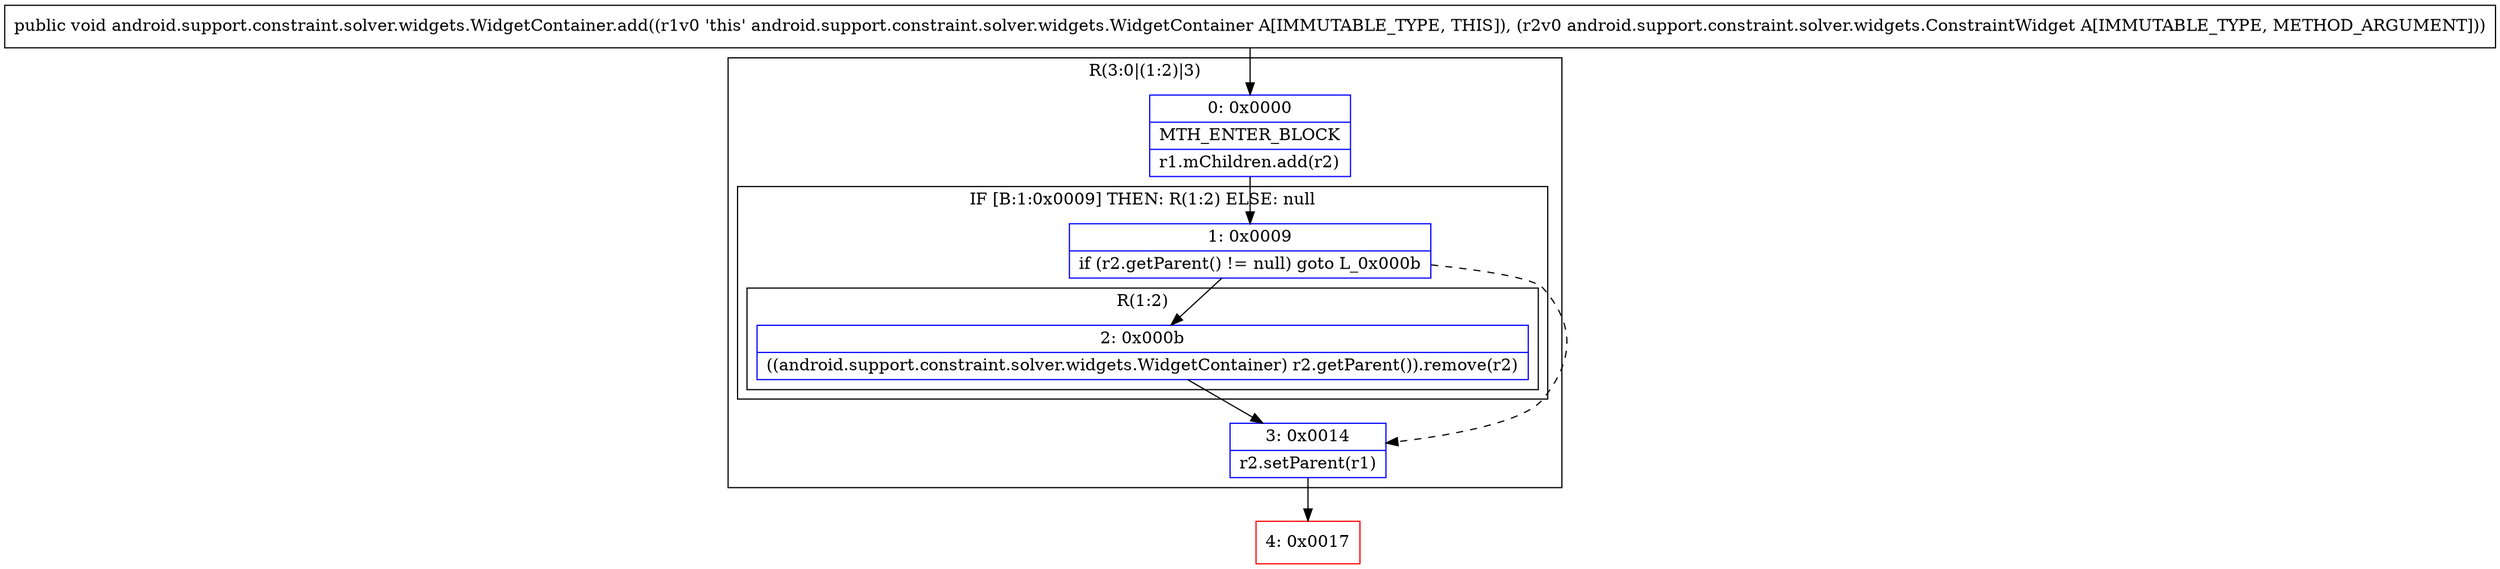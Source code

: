 digraph "CFG forandroid.support.constraint.solver.widgets.WidgetContainer.add(Landroid\/support\/constraint\/solver\/widgets\/ConstraintWidget;)V" {
subgraph cluster_Region_970282968 {
label = "R(3:0|(1:2)|3)";
node [shape=record,color=blue];
Node_0 [shape=record,label="{0\:\ 0x0000|MTH_ENTER_BLOCK\l|r1.mChildren.add(r2)\l}"];
subgraph cluster_IfRegion_2098293579 {
label = "IF [B:1:0x0009] THEN: R(1:2) ELSE: null";
node [shape=record,color=blue];
Node_1 [shape=record,label="{1\:\ 0x0009|if (r2.getParent() != null) goto L_0x000b\l}"];
subgraph cluster_Region_780857368 {
label = "R(1:2)";
node [shape=record,color=blue];
Node_2 [shape=record,label="{2\:\ 0x000b|((android.support.constraint.solver.widgets.WidgetContainer) r2.getParent()).remove(r2)\l}"];
}
}
Node_3 [shape=record,label="{3\:\ 0x0014|r2.setParent(r1)\l}"];
}
Node_4 [shape=record,color=red,label="{4\:\ 0x0017}"];
MethodNode[shape=record,label="{public void android.support.constraint.solver.widgets.WidgetContainer.add((r1v0 'this' android.support.constraint.solver.widgets.WidgetContainer A[IMMUTABLE_TYPE, THIS]), (r2v0 android.support.constraint.solver.widgets.ConstraintWidget A[IMMUTABLE_TYPE, METHOD_ARGUMENT])) }"];
MethodNode -> Node_0;
Node_0 -> Node_1;
Node_1 -> Node_2;
Node_1 -> Node_3[style=dashed];
Node_2 -> Node_3;
Node_3 -> Node_4;
}

